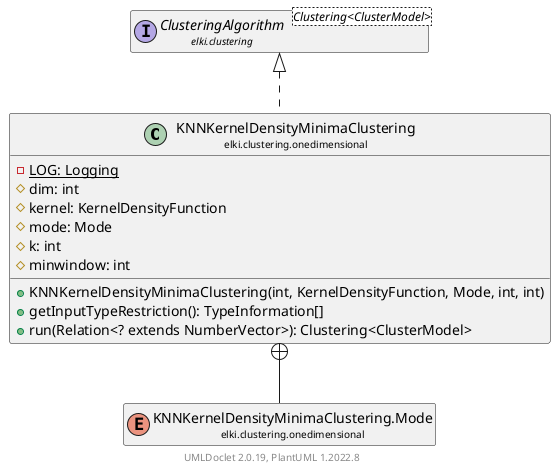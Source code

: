 @startuml
    remove .*\.(Instance|Par|Parameterizer|Factory)$
    set namespaceSeparator none
    hide empty fields
    hide empty methods

    class "<size:14>KNNKernelDensityMinimaClustering\n<size:10>elki.clustering.onedimensional" as elki.clustering.onedimensional.KNNKernelDensityMinimaClustering [[KNNKernelDensityMinimaClustering.html]] {
        {static} -LOG: Logging
        #dim: int
        #kernel: KernelDensityFunction
        #mode: Mode
        #k: int
        #minwindow: int
        +KNNKernelDensityMinimaClustering(int, KernelDensityFunction, Mode, int, int)
        +getInputTypeRestriction(): TypeInformation[]
        +run(Relation<? extends NumberVector>): Clustering<ClusterModel>
    }

    interface "<size:14>ClusteringAlgorithm\n<size:10>elki.clustering" as elki.clustering.ClusteringAlgorithm<Clustering<ClusterModel>> [[../ClusteringAlgorithm.html]]
    enum "<size:14>KNNKernelDensityMinimaClustering.Mode\n<size:10>elki.clustering.onedimensional" as elki.clustering.onedimensional.KNNKernelDensityMinimaClustering.Mode [[KNNKernelDensityMinimaClustering.Mode.html]]
    class "<size:14>KNNKernelDensityMinimaClustering.Par\n<size:10>elki.clustering.onedimensional" as elki.clustering.onedimensional.KNNKernelDensityMinimaClustering.Par [[KNNKernelDensityMinimaClustering.Par.html]]

    elki.clustering.ClusteringAlgorithm <|.. elki.clustering.onedimensional.KNNKernelDensityMinimaClustering
    elki.clustering.onedimensional.KNNKernelDensityMinimaClustering +-- elki.clustering.onedimensional.KNNKernelDensityMinimaClustering.Mode
    elki.clustering.onedimensional.KNNKernelDensityMinimaClustering +-- elki.clustering.onedimensional.KNNKernelDensityMinimaClustering.Par

    center footer UMLDoclet 2.0.19, PlantUML 1.2022.8
@enduml
